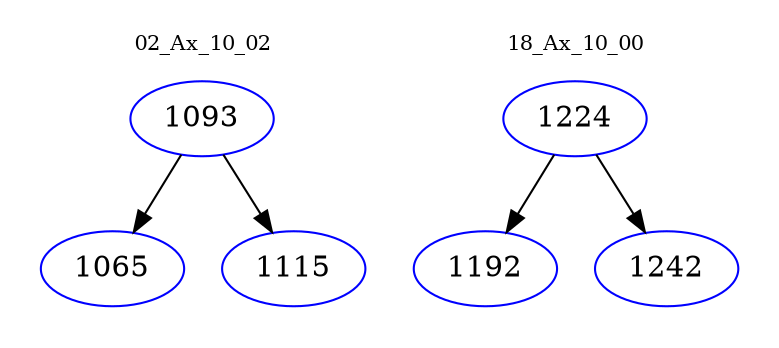 digraph{
subgraph cluster_0 {
color = white
label = "02_Ax_10_02";
fontsize=10;
T0_1093 [label="1093", color="blue"]
T0_1093 -> T0_1065 [color="black"]
T0_1065 [label="1065", color="blue"]
T0_1093 -> T0_1115 [color="black"]
T0_1115 [label="1115", color="blue"]
}
subgraph cluster_1 {
color = white
label = "18_Ax_10_00";
fontsize=10;
T1_1224 [label="1224", color="blue"]
T1_1224 -> T1_1192 [color="black"]
T1_1192 [label="1192", color="blue"]
T1_1224 -> T1_1242 [color="black"]
T1_1242 [label="1242", color="blue"]
}
}
